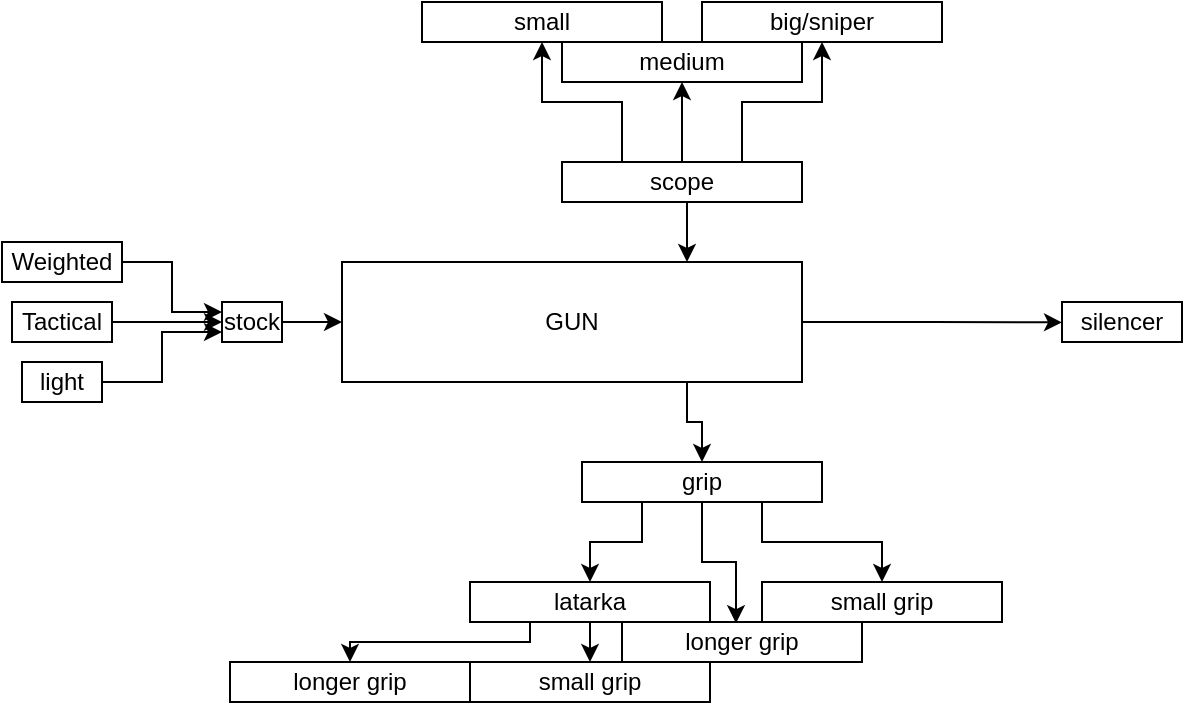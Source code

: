 <mxfile version="16.2.4" type="github">
  <diagram id="0h9HM6c3EMI4BqkOGkSn" name="Page-1">
    <mxGraphModel dx="813" dy="504" grid="1" gridSize="10" guides="1" tooltips="1" connect="1" arrows="1" fold="1" page="1" pageScale="1" pageWidth="827" pageHeight="1169" math="0" shadow="0">
      <root>
        <mxCell id="0" />
        <mxCell id="1" parent="0" />
        <mxCell id="uXs6J3MQpKC_cQAM-zRv-2" style="edgeStyle=orthogonalEdgeStyle;rounded=0;orthogonalLoop=1;jettySize=auto;html=1;exitX=1;exitY=0.5;exitDx=0;exitDy=0;" edge="1" parent="1" source="uXs6J3MQpKC_cQAM-zRv-1">
          <mxGeometry relative="1" as="geometry">
            <mxPoint x="710" y="390.2" as="targetPoint" />
          </mxGeometry>
        </mxCell>
        <mxCell id="uXs6J3MQpKC_cQAM-zRv-6" style="edgeStyle=orthogonalEdgeStyle;rounded=0;orthogonalLoop=1;jettySize=auto;html=1;exitX=0.75;exitY=1;exitDx=0;exitDy=0;entryX=0.5;entryY=0;entryDx=0;entryDy=0;" edge="1" parent="1" source="uXs6J3MQpKC_cQAM-zRv-1" target="uXs6J3MQpKC_cQAM-zRv-5">
          <mxGeometry relative="1" as="geometry" />
        </mxCell>
        <mxCell id="uXs6J3MQpKC_cQAM-zRv-1" value="GUN&lt;br&gt;" style="rounded=0;whiteSpace=wrap;html=1;" vertex="1" parent="1">
          <mxGeometry x="350" y="360" width="230" height="60" as="geometry" />
        </mxCell>
        <mxCell id="uXs6J3MQpKC_cQAM-zRv-3" value="silencer" style="rounded=0;whiteSpace=wrap;html=1;" vertex="1" parent="1">
          <mxGeometry x="710" y="380" width="60" height="20" as="geometry" />
        </mxCell>
        <mxCell id="uXs6J3MQpKC_cQAM-zRv-11" style="edgeStyle=orthogonalEdgeStyle;rounded=0;orthogonalLoop=1;jettySize=auto;html=1;exitX=0.5;exitY=1;exitDx=0;exitDy=0;entryX=0.475;entryY=0.03;entryDx=0;entryDy=0;entryPerimeter=0;" edge="1" parent="1" source="uXs6J3MQpKC_cQAM-zRv-5" target="uXs6J3MQpKC_cQAM-zRv-9">
          <mxGeometry relative="1" as="geometry" />
        </mxCell>
        <mxCell id="uXs6J3MQpKC_cQAM-zRv-12" style="edgeStyle=orthogonalEdgeStyle;rounded=0;orthogonalLoop=1;jettySize=auto;html=1;exitX=0.75;exitY=1;exitDx=0;exitDy=0;entryX=0.5;entryY=0;entryDx=0;entryDy=0;" edge="1" parent="1" source="uXs6J3MQpKC_cQAM-zRv-5" target="uXs6J3MQpKC_cQAM-zRv-8">
          <mxGeometry relative="1" as="geometry" />
        </mxCell>
        <mxCell id="uXs6J3MQpKC_cQAM-zRv-13" style="edgeStyle=orthogonalEdgeStyle;rounded=0;orthogonalLoop=1;jettySize=auto;html=1;exitX=0.25;exitY=1;exitDx=0;exitDy=0;entryX=0.5;entryY=0;entryDx=0;entryDy=0;" edge="1" parent="1" source="uXs6J3MQpKC_cQAM-zRv-5" target="uXs6J3MQpKC_cQAM-zRv-7">
          <mxGeometry relative="1" as="geometry" />
        </mxCell>
        <mxCell id="uXs6J3MQpKC_cQAM-zRv-5" value="grip" style="rounded=0;whiteSpace=wrap;html=1;" vertex="1" parent="1">
          <mxGeometry x="470" y="460" width="120" height="20" as="geometry" />
        </mxCell>
        <mxCell id="uXs6J3MQpKC_cQAM-zRv-15" style="edgeStyle=orthogonalEdgeStyle;rounded=0;orthogonalLoop=1;jettySize=auto;html=1;exitX=0.5;exitY=1;exitDx=0;exitDy=0;entryX=0.5;entryY=0;entryDx=0;entryDy=0;" edge="1" parent="1" source="uXs6J3MQpKC_cQAM-zRv-7" target="uXs6J3MQpKC_cQAM-zRv-14">
          <mxGeometry relative="1" as="geometry" />
        </mxCell>
        <mxCell id="uXs6J3MQpKC_cQAM-zRv-31" style="edgeStyle=orthogonalEdgeStyle;rounded=0;orthogonalLoop=1;jettySize=auto;html=1;exitX=0.25;exitY=1;exitDx=0;exitDy=0;entryX=0.5;entryY=0;entryDx=0;entryDy=0;" edge="1" parent="1" source="uXs6J3MQpKC_cQAM-zRv-7" target="uXs6J3MQpKC_cQAM-zRv-30">
          <mxGeometry relative="1" as="geometry">
            <Array as="points">
              <mxPoint x="444" y="550" />
              <mxPoint x="354" y="550" />
            </Array>
          </mxGeometry>
        </mxCell>
        <mxCell id="uXs6J3MQpKC_cQAM-zRv-7" value="latarka" style="rounded=0;whiteSpace=wrap;html=1;" vertex="1" parent="1">
          <mxGeometry x="414" y="520" width="120" height="20" as="geometry" />
        </mxCell>
        <mxCell id="uXs6J3MQpKC_cQAM-zRv-8" value="small grip" style="rounded=0;whiteSpace=wrap;html=1;" vertex="1" parent="1">
          <mxGeometry x="560" y="520" width="120" height="20" as="geometry" />
        </mxCell>
        <mxCell id="uXs6J3MQpKC_cQAM-zRv-9" value="longer grip" style="rounded=0;whiteSpace=wrap;html=1;" vertex="1" parent="1">
          <mxGeometry x="490" y="540" width="120" height="20" as="geometry" />
        </mxCell>
        <mxCell id="uXs6J3MQpKC_cQAM-zRv-14" value="small grip" style="rounded=0;whiteSpace=wrap;html=1;" vertex="1" parent="1">
          <mxGeometry x="414" y="560" width="120" height="20" as="geometry" />
        </mxCell>
        <mxCell id="uXs6J3MQpKC_cQAM-zRv-25" style="edgeStyle=orthogonalEdgeStyle;rounded=0;orthogonalLoop=1;jettySize=auto;html=1;exitX=0.5;exitY=1;exitDx=0;exitDy=0;entryX=0.75;entryY=0;entryDx=0;entryDy=0;" edge="1" parent="1" source="uXs6J3MQpKC_cQAM-zRv-19" target="uXs6J3MQpKC_cQAM-zRv-1">
          <mxGeometry relative="1" as="geometry" />
        </mxCell>
        <mxCell id="uXs6J3MQpKC_cQAM-zRv-27" style="edgeStyle=orthogonalEdgeStyle;rounded=0;orthogonalLoop=1;jettySize=auto;html=1;exitX=0.5;exitY=0;exitDx=0;exitDy=0;entryX=0.5;entryY=1;entryDx=0;entryDy=0;" edge="1" parent="1" source="uXs6J3MQpKC_cQAM-zRv-19" target="uXs6J3MQpKC_cQAM-zRv-23">
          <mxGeometry relative="1" as="geometry" />
        </mxCell>
        <mxCell id="uXs6J3MQpKC_cQAM-zRv-28" style="edgeStyle=orthogonalEdgeStyle;rounded=0;orthogonalLoop=1;jettySize=auto;html=1;exitX=0.75;exitY=0;exitDx=0;exitDy=0;entryX=0.5;entryY=1;entryDx=0;entryDy=0;" edge="1" parent="1" source="uXs6J3MQpKC_cQAM-zRv-19" target="uXs6J3MQpKC_cQAM-zRv-22">
          <mxGeometry relative="1" as="geometry" />
        </mxCell>
        <mxCell id="uXs6J3MQpKC_cQAM-zRv-29" style="edgeStyle=orthogonalEdgeStyle;rounded=0;orthogonalLoop=1;jettySize=auto;html=1;exitX=0.25;exitY=0;exitDx=0;exitDy=0;entryX=0.5;entryY=1;entryDx=0;entryDy=0;" edge="1" parent="1" source="uXs6J3MQpKC_cQAM-zRv-19" target="uXs6J3MQpKC_cQAM-zRv-21">
          <mxGeometry relative="1" as="geometry" />
        </mxCell>
        <mxCell id="uXs6J3MQpKC_cQAM-zRv-19" value="scope" style="rounded=0;whiteSpace=wrap;html=1;" vertex="1" parent="1">
          <mxGeometry x="460" y="310" width="120" height="20" as="geometry" />
        </mxCell>
        <mxCell id="uXs6J3MQpKC_cQAM-zRv-21" value="small" style="rounded=0;whiteSpace=wrap;html=1;" vertex="1" parent="1">
          <mxGeometry x="390" y="230" width="120" height="20" as="geometry" />
        </mxCell>
        <mxCell id="uXs6J3MQpKC_cQAM-zRv-22" value="big/sniper" style="rounded=0;whiteSpace=wrap;html=1;" vertex="1" parent="1">
          <mxGeometry x="530" y="230" width="120" height="20" as="geometry" />
        </mxCell>
        <mxCell id="uXs6J3MQpKC_cQAM-zRv-23" value="medium" style="rounded=0;whiteSpace=wrap;html=1;" vertex="1" parent="1">
          <mxGeometry x="460" y="250" width="120" height="20" as="geometry" />
        </mxCell>
        <mxCell id="uXs6J3MQpKC_cQAM-zRv-30" value="longer grip" style="rounded=0;whiteSpace=wrap;html=1;" vertex="1" parent="1">
          <mxGeometry x="294" y="560" width="120" height="20" as="geometry" />
        </mxCell>
        <mxCell id="uXs6J3MQpKC_cQAM-zRv-39" value="" style="edgeStyle=orthogonalEdgeStyle;rounded=0;orthogonalLoop=1;jettySize=auto;html=1;" edge="1" parent="1" source="uXs6J3MQpKC_cQAM-zRv-35" target="uXs6J3MQpKC_cQAM-zRv-1">
          <mxGeometry relative="1" as="geometry" />
        </mxCell>
        <mxCell id="uXs6J3MQpKC_cQAM-zRv-35" value="stock" style="rounded=0;whiteSpace=wrap;html=1;" vertex="1" parent="1">
          <mxGeometry x="290" y="380" width="30" height="20" as="geometry" />
        </mxCell>
        <mxCell id="uXs6J3MQpKC_cQAM-zRv-42" style="edgeStyle=orthogonalEdgeStyle;rounded=0;orthogonalLoop=1;jettySize=auto;html=1;exitX=1;exitY=0.5;exitDx=0;exitDy=0;entryX=0;entryY=0.75;entryDx=0;entryDy=0;" edge="1" parent="1" source="uXs6J3MQpKC_cQAM-zRv-36" target="uXs6J3MQpKC_cQAM-zRv-35">
          <mxGeometry relative="1" as="geometry">
            <Array as="points">
              <mxPoint x="260" y="420" />
              <mxPoint x="260" y="395" />
            </Array>
          </mxGeometry>
        </mxCell>
        <mxCell id="uXs6J3MQpKC_cQAM-zRv-36" value="light" style="rounded=0;whiteSpace=wrap;html=1;" vertex="1" parent="1">
          <mxGeometry x="190" y="410" width="40" height="20" as="geometry" />
        </mxCell>
        <mxCell id="uXs6J3MQpKC_cQAM-zRv-40" style="edgeStyle=orthogonalEdgeStyle;rounded=0;orthogonalLoop=1;jettySize=auto;html=1;exitX=1;exitY=0.5;exitDx=0;exitDy=0;entryX=0;entryY=0.25;entryDx=0;entryDy=0;" edge="1" parent="1" source="uXs6J3MQpKC_cQAM-zRv-37" target="uXs6J3MQpKC_cQAM-zRv-35">
          <mxGeometry relative="1" as="geometry" />
        </mxCell>
        <mxCell id="uXs6J3MQpKC_cQAM-zRv-37" value="Weighted" style="rounded=0;whiteSpace=wrap;html=1;verticalAlign=middle;labelPosition=center;verticalLabelPosition=middle;align=center;spacingLeft=0;" vertex="1" parent="1">
          <mxGeometry x="180" y="350" width="60" height="20" as="geometry" />
        </mxCell>
        <mxCell id="uXs6J3MQpKC_cQAM-zRv-41" style="edgeStyle=orthogonalEdgeStyle;rounded=0;orthogonalLoop=1;jettySize=auto;html=1;exitX=1;exitY=0.5;exitDx=0;exitDy=0;entryX=0;entryY=0.5;entryDx=0;entryDy=0;" edge="1" parent="1" source="uXs6J3MQpKC_cQAM-zRv-38" target="uXs6J3MQpKC_cQAM-zRv-35">
          <mxGeometry relative="1" as="geometry" />
        </mxCell>
        <mxCell id="uXs6J3MQpKC_cQAM-zRv-38" value="Tactical" style="rounded=0;whiteSpace=wrap;html=1;" vertex="1" parent="1">
          <mxGeometry x="185" y="380" width="50" height="20" as="geometry" />
        </mxCell>
      </root>
    </mxGraphModel>
  </diagram>
</mxfile>
